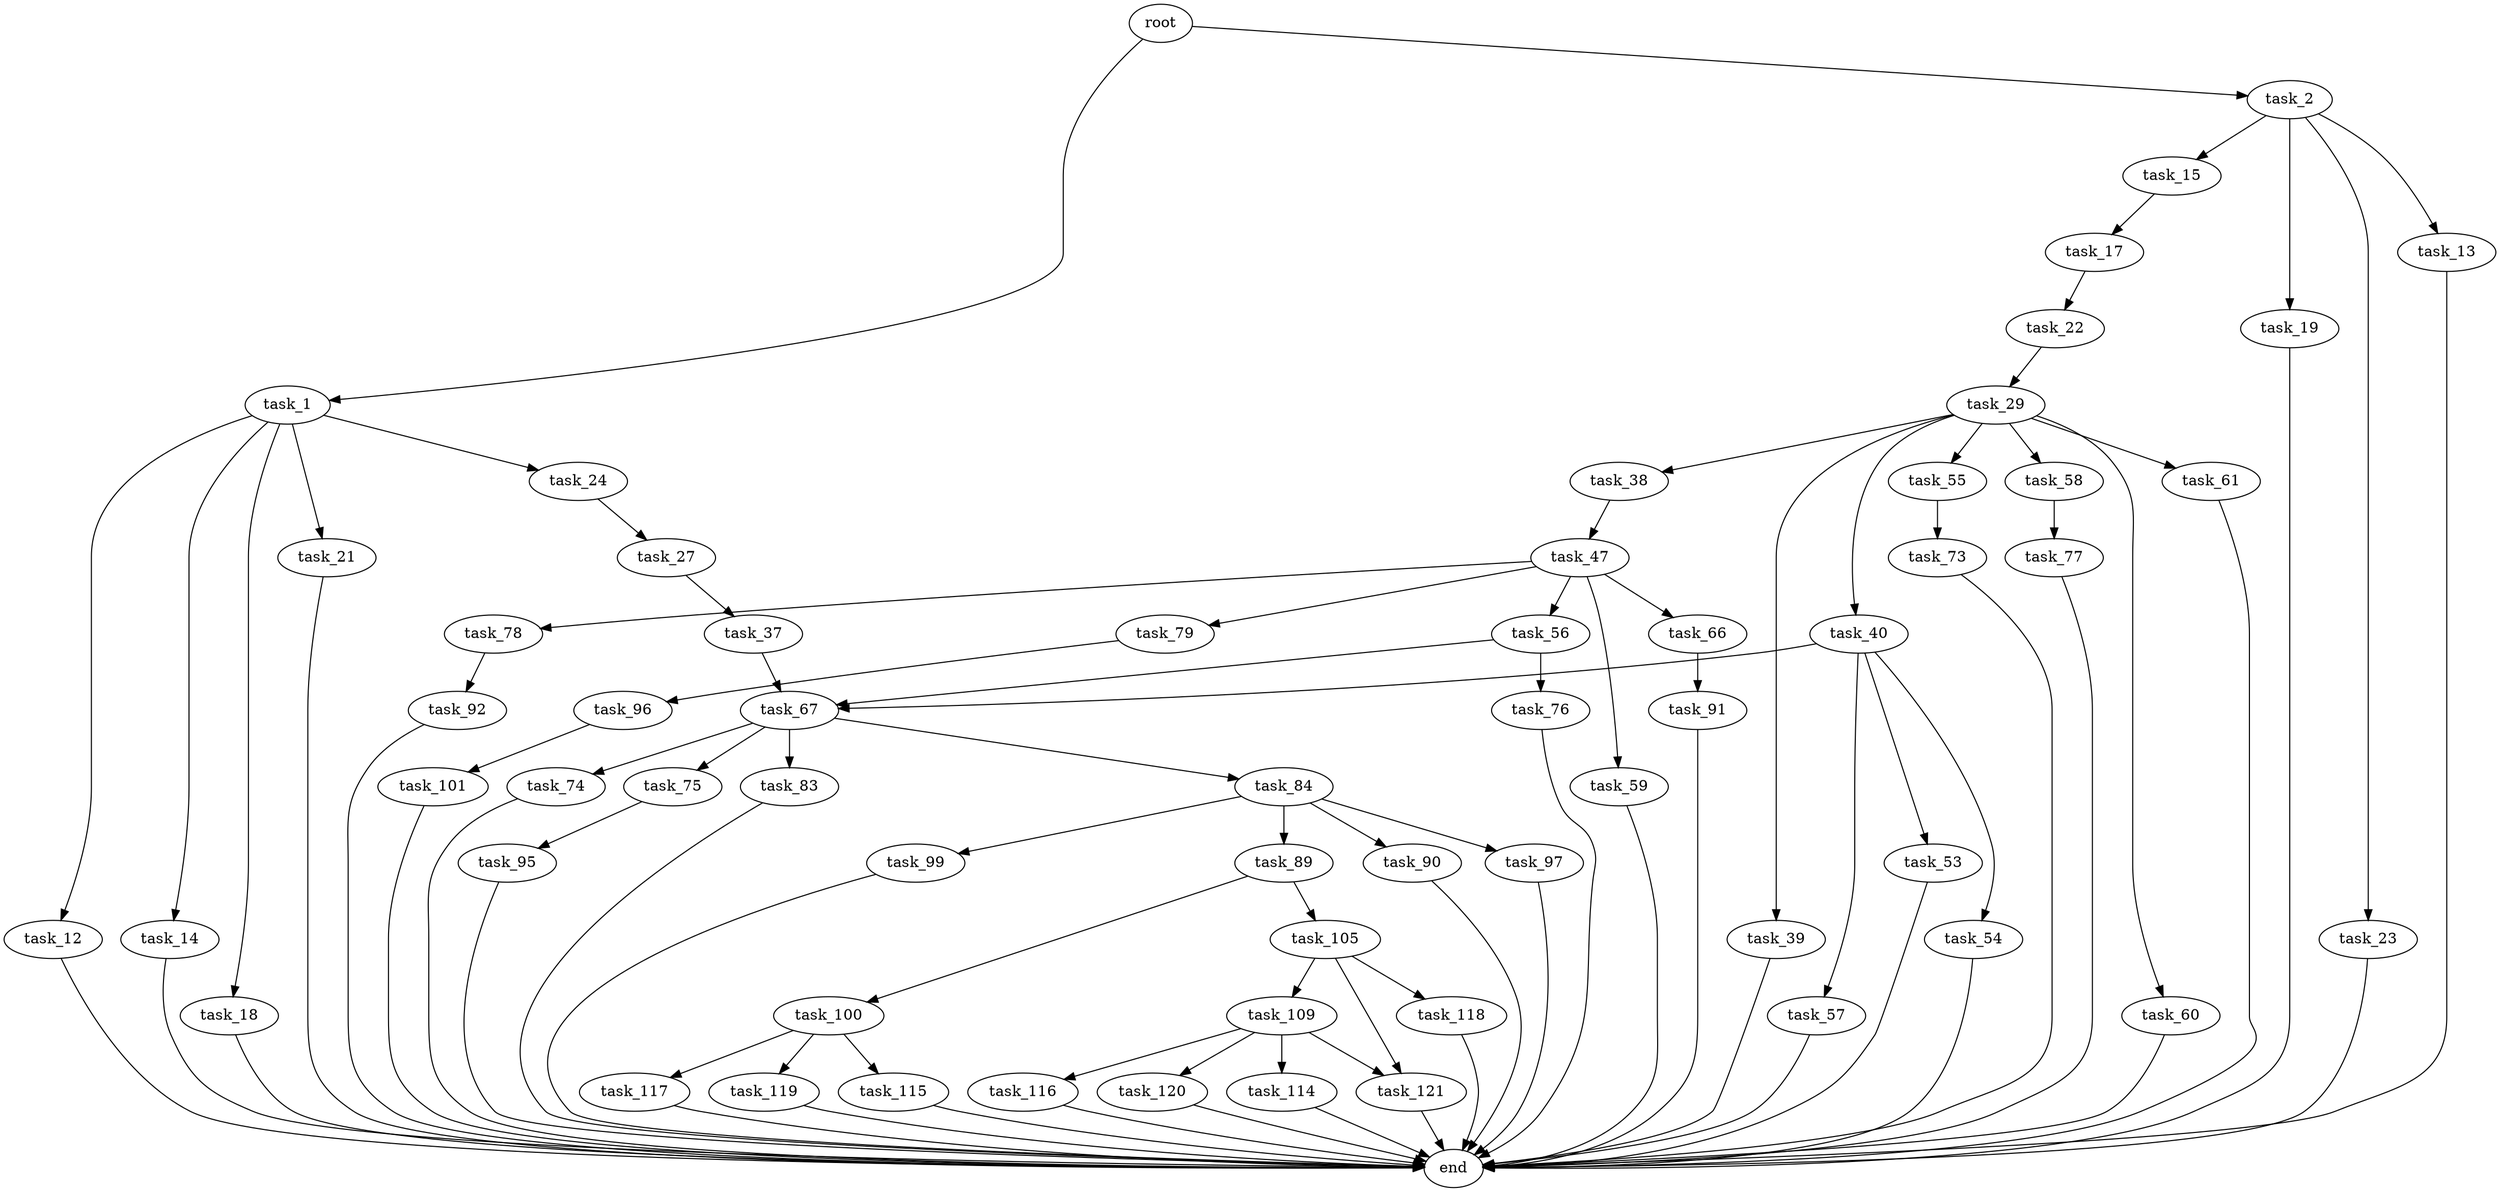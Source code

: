digraph G {
  root [size="0.000000"];
  task_1 [size="281870324669.000000"];
  task_2 [size="28991029248.000000"];
  task_12 [size="1073741824000.000000"];
  task_14 [size="12396523849.000000"];
  task_18 [size="17632348360.000000"];
  task_21 [size="8589934592.000000"];
  task_24 [size="28991029248.000000"];
  task_13 [size="2642990666.000000"];
  task_15 [size="226676528636.000000"];
  task_19 [size="549755813888.000000"];
  task_23 [size="27466101803.000000"];
  end [size="0.000000"];
  task_17 [size="21907145570.000000"];
  task_22 [size="143675878104.000000"];
  task_29 [size="278359270283.000000"];
  task_27 [size="1219251656.000000"];
  task_37 [size="419813702048.000000"];
  task_38 [size="13904056497.000000"];
  task_39 [size="100943017185.000000"];
  task_40 [size="891198952113.000000"];
  task_55 [size="68719476736.000000"];
  task_58 [size="8589934592.000000"];
  task_60 [size="441319458.000000"];
  task_61 [size="28991029248.000000"];
  task_67 [size="150077712691.000000"];
  task_47 [size="26331391741.000000"];
  task_53 [size="183542005440.000000"];
  task_54 [size="40870714472.000000"];
  task_57 [size="1256619703446.000000"];
  task_56 [size="68719476736.000000"];
  task_59 [size="498061720026.000000"];
  task_66 [size="8589934592.000000"];
  task_78 [size="782757789696.000000"];
  task_79 [size="4705026506.000000"];
  task_73 [size="181334165997.000000"];
  task_76 [size="1049870139210.000000"];
  task_77 [size="782757789696.000000"];
  task_91 [size="1073741824000.000000"];
  task_74 [size="28991029248.000000"];
  task_75 [size="782757789696.000000"];
  task_83 [size="1461134735.000000"];
  task_84 [size="12924013648.000000"];
  task_95 [size="134217728000.000000"];
  task_92 [size="28991029248.000000"];
  task_96 [size="8589934592.000000"];
  task_89 [size="451280315964.000000"];
  task_90 [size="21798254406.000000"];
  task_97 [size="424174854.000000"];
  task_99 [size="549755813888.000000"];
  task_100 [size="555200715736.000000"];
  task_105 [size="1347453714.000000"];
  task_101 [size="28315974166.000000"];
  task_115 [size="3788106634.000000"];
  task_117 [size="2112631239.000000"];
  task_119 [size="782757789696.000000"];
  task_109 [size="618014759320.000000"];
  task_118 [size="68719476736.000000"];
  task_121 [size="639329379008.000000"];
  task_114 [size="42061382214.000000"];
  task_116 [size="11046947871.000000"];
  task_120 [size="7764238914.000000"];

  root -> task_1 [size="1.000000"];
  root -> task_2 [size="1.000000"];
  task_1 -> task_12 [size="679477248.000000"];
  task_1 -> task_14 [size="679477248.000000"];
  task_1 -> task_18 [size="679477248.000000"];
  task_1 -> task_21 [size="679477248.000000"];
  task_1 -> task_24 [size="679477248.000000"];
  task_2 -> task_13 [size="75497472.000000"];
  task_2 -> task_15 [size="75497472.000000"];
  task_2 -> task_19 [size="75497472.000000"];
  task_2 -> task_23 [size="75497472.000000"];
  task_12 -> end [size="1.000000"];
  task_14 -> end [size="1.000000"];
  task_18 -> end [size="1.000000"];
  task_21 -> end [size="1.000000"];
  task_24 -> task_27 [size="75497472.000000"];
  task_13 -> end [size="1.000000"];
  task_15 -> task_17 [size="679477248.000000"];
  task_19 -> end [size="1.000000"];
  task_23 -> end [size="1.000000"];
  task_17 -> task_22 [size="679477248.000000"];
  task_22 -> task_29 [size="134217728.000000"];
  task_29 -> task_38 [size="301989888.000000"];
  task_29 -> task_39 [size="301989888.000000"];
  task_29 -> task_40 [size="301989888.000000"];
  task_29 -> task_55 [size="301989888.000000"];
  task_29 -> task_58 [size="301989888.000000"];
  task_29 -> task_60 [size="301989888.000000"];
  task_29 -> task_61 [size="301989888.000000"];
  task_27 -> task_37 [size="75497472.000000"];
  task_37 -> task_67 [size="536870912.000000"];
  task_38 -> task_47 [size="838860800.000000"];
  task_39 -> end [size="1.000000"];
  task_40 -> task_53 [size="838860800.000000"];
  task_40 -> task_54 [size="838860800.000000"];
  task_40 -> task_57 [size="838860800.000000"];
  task_40 -> task_67 [size="838860800.000000"];
  task_55 -> task_73 [size="134217728.000000"];
  task_58 -> task_77 [size="33554432.000000"];
  task_60 -> end [size="1.000000"];
  task_61 -> end [size="1.000000"];
  task_67 -> task_74 [size="411041792.000000"];
  task_67 -> task_75 [size="411041792.000000"];
  task_67 -> task_83 [size="411041792.000000"];
  task_67 -> task_84 [size="411041792.000000"];
  task_47 -> task_56 [size="838860800.000000"];
  task_47 -> task_59 [size="838860800.000000"];
  task_47 -> task_66 [size="838860800.000000"];
  task_47 -> task_78 [size="838860800.000000"];
  task_47 -> task_79 [size="838860800.000000"];
  task_53 -> end [size="1.000000"];
  task_54 -> end [size="1.000000"];
  task_57 -> end [size="1.000000"];
  task_56 -> task_67 [size="134217728.000000"];
  task_56 -> task_76 [size="134217728.000000"];
  task_59 -> end [size="1.000000"];
  task_66 -> task_91 [size="33554432.000000"];
  task_78 -> task_92 [size="679477248.000000"];
  task_79 -> task_96 [size="134217728.000000"];
  task_73 -> end [size="1.000000"];
  task_76 -> end [size="1.000000"];
  task_77 -> end [size="1.000000"];
  task_91 -> end [size="1.000000"];
  task_74 -> end [size="1.000000"];
  task_75 -> task_95 [size="679477248.000000"];
  task_83 -> end [size="1.000000"];
  task_84 -> task_89 [size="301989888.000000"];
  task_84 -> task_90 [size="301989888.000000"];
  task_84 -> task_97 [size="301989888.000000"];
  task_84 -> task_99 [size="301989888.000000"];
  task_95 -> end [size="1.000000"];
  task_92 -> end [size="1.000000"];
  task_96 -> task_101 [size="33554432.000000"];
  task_89 -> task_100 [size="301989888.000000"];
  task_89 -> task_105 [size="301989888.000000"];
  task_90 -> end [size="1.000000"];
  task_97 -> end [size="1.000000"];
  task_99 -> end [size="1.000000"];
  task_100 -> task_115 [size="411041792.000000"];
  task_100 -> task_117 [size="411041792.000000"];
  task_100 -> task_119 [size="411041792.000000"];
  task_105 -> task_109 [size="134217728.000000"];
  task_105 -> task_118 [size="134217728.000000"];
  task_105 -> task_121 [size="134217728.000000"];
  task_101 -> end [size="1.000000"];
  task_115 -> end [size="1.000000"];
  task_117 -> end [size="1.000000"];
  task_119 -> end [size="1.000000"];
  task_109 -> task_114 [size="838860800.000000"];
  task_109 -> task_116 [size="838860800.000000"];
  task_109 -> task_120 [size="838860800.000000"];
  task_109 -> task_121 [size="838860800.000000"];
  task_118 -> end [size="1.000000"];
  task_121 -> end [size="1.000000"];
  task_114 -> end [size="1.000000"];
  task_116 -> end [size="1.000000"];
  task_120 -> end [size="1.000000"];
}
